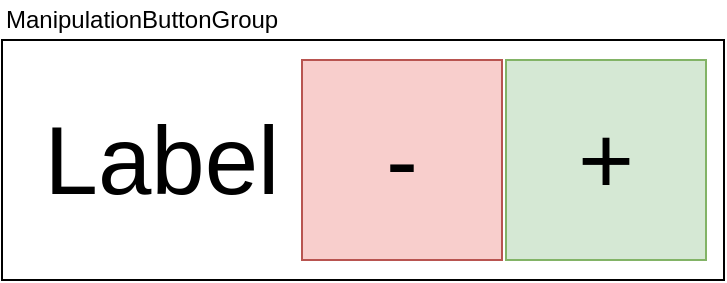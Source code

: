 <mxfile version="22.0.3" type="device">
  <diagram name="Page-1" id="UTtUQ1hvUMZHIFMMUZTE">
    <mxGraphModel dx="305" dy="328" grid="1" gridSize="10" guides="1" tooltips="1" connect="1" arrows="1" fold="1" page="1" pageScale="1" pageWidth="827" pageHeight="1169" math="0" shadow="0">
      <root>
        <mxCell id="0" />
        <mxCell id="1" parent="0" />
        <mxCell id="mrdE-zKFODgvfD6F8jbk-1" value="" style="rounded=0;whiteSpace=wrap;html=1;" vertex="1" parent="1">
          <mxGeometry x="200" y="280" width="361" height="120" as="geometry" />
        </mxCell>
        <mxCell id="mrdE-zKFODgvfD6F8jbk-2" value="ManipulationButtonGroup" style="text;html=1;strokeColor=none;fillColor=none;align=left;verticalAlign=middle;whiteSpace=wrap;rounded=0;" vertex="1" parent="1">
          <mxGeometry x="200" y="260" width="360" height="20" as="geometry" />
        </mxCell>
        <mxCell id="mrdE-zKFODgvfD6F8jbk-3" value="&lt;font style=&quot;font-size: 48px;&quot;&gt;Label&lt;/font&gt;" style="text;html=1;align=center;verticalAlign=middle;whiteSpace=wrap;rounded=0;" vertex="1" parent="1">
          <mxGeometry x="200" y="280" width="160" height="120" as="geometry" />
        </mxCell>
        <mxCell id="mrdE-zKFODgvfD6F8jbk-9" value="&lt;font style=&quot;font-size: 48px;&quot;&gt;-&lt;/font&gt;" style="whiteSpace=wrap;html=1;aspect=fixed;fillColor=#f8cecc;strokeColor=#b85450;" vertex="1" parent="1">
          <mxGeometry x="350" y="290" width="100" height="100" as="geometry" />
        </mxCell>
        <mxCell id="mrdE-zKFODgvfD6F8jbk-10" value="&lt;font style=&quot;font-size: 48px;&quot;&gt;+&lt;/font&gt;" style="whiteSpace=wrap;html=1;aspect=fixed;fillColor=#d5e8d4;strokeColor=#82b366;" vertex="1" parent="1">
          <mxGeometry x="452" y="290" width="100" height="100" as="geometry" />
        </mxCell>
      </root>
    </mxGraphModel>
  </diagram>
</mxfile>
